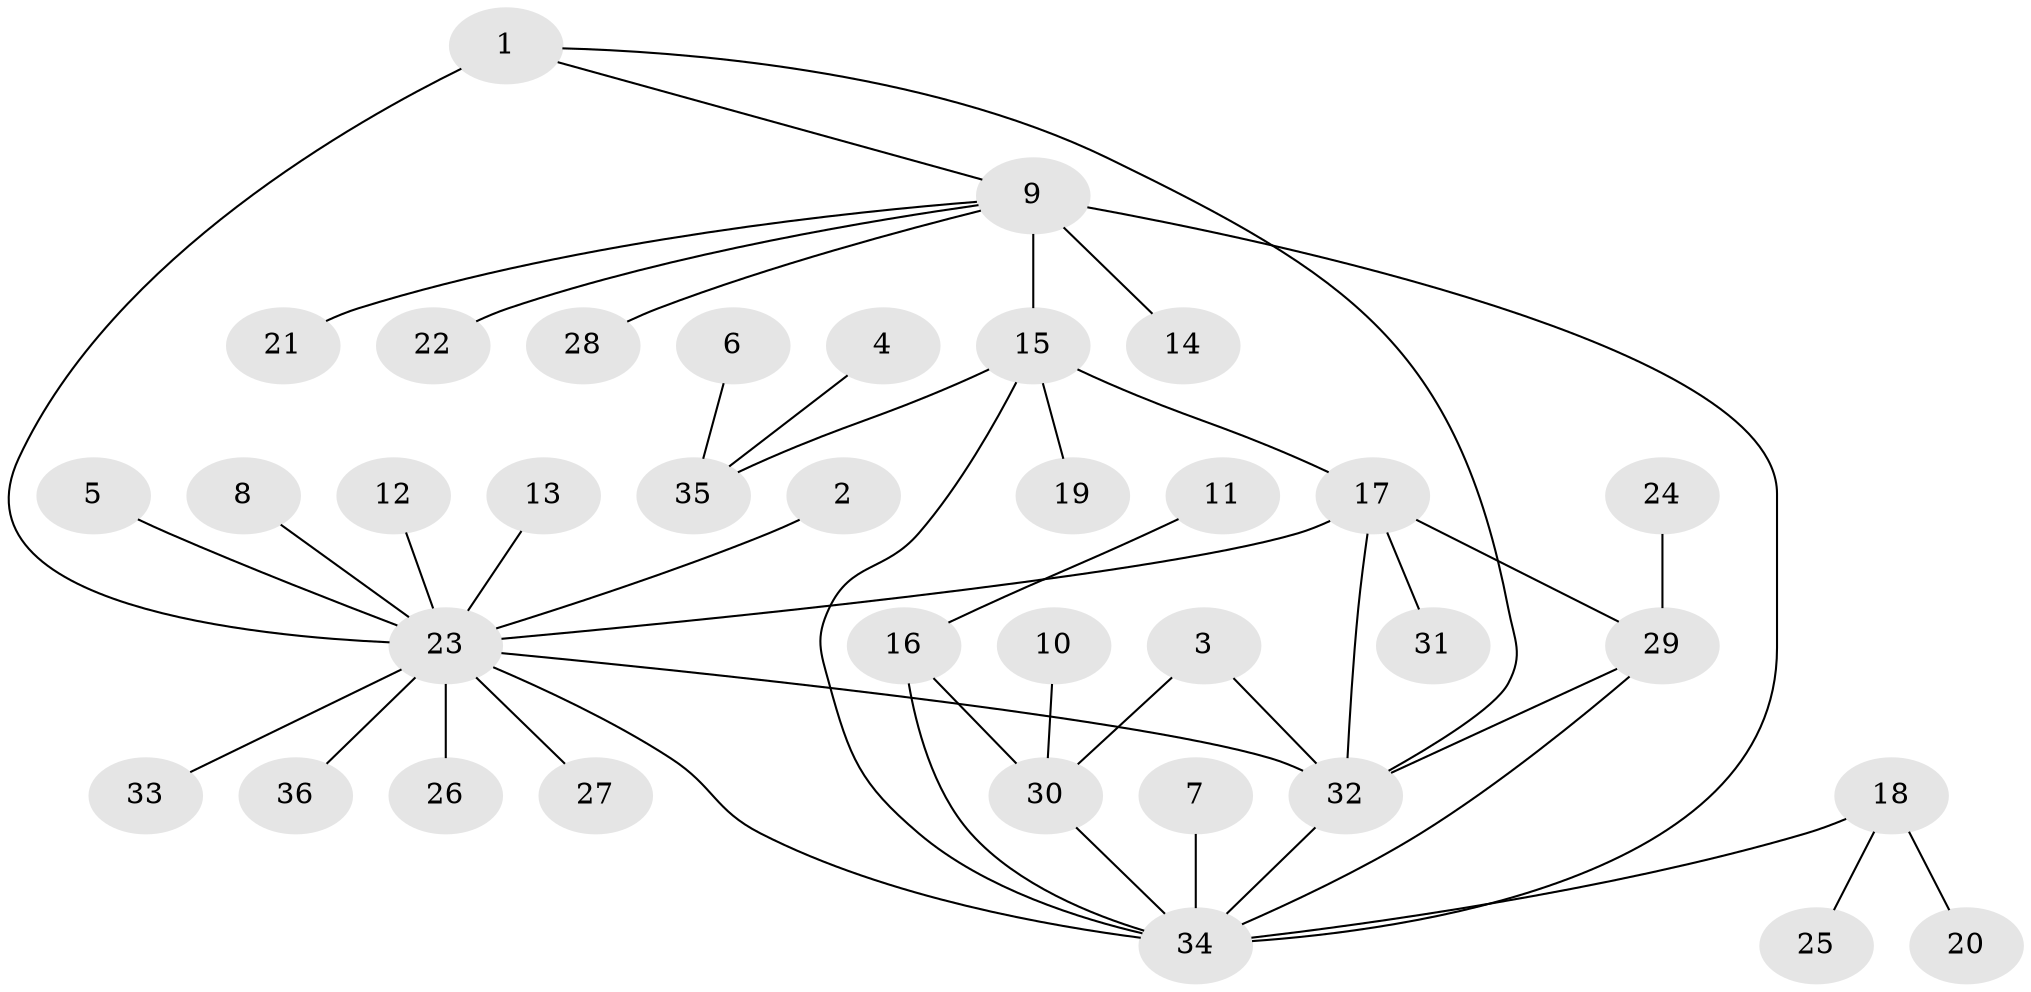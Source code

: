 // original degree distribution, {7: 0.04225352112676056, 6: 0.08450704225352113, 3: 0.08450704225352113, 16: 0.014084507042253521, 8: 0.014084507042253521, 2: 0.19718309859154928, 1: 0.5352112676056338, 5: 0.014084507042253521, 4: 0.014084507042253521}
// Generated by graph-tools (version 1.1) at 2025/50/03/09/25 03:50:37]
// undirected, 36 vertices, 45 edges
graph export_dot {
graph [start="1"]
  node [color=gray90,style=filled];
  1;
  2;
  3;
  4;
  5;
  6;
  7;
  8;
  9;
  10;
  11;
  12;
  13;
  14;
  15;
  16;
  17;
  18;
  19;
  20;
  21;
  22;
  23;
  24;
  25;
  26;
  27;
  28;
  29;
  30;
  31;
  32;
  33;
  34;
  35;
  36;
  1 -- 9 [weight=1.0];
  1 -- 23 [weight=2.0];
  1 -- 32 [weight=1.0];
  2 -- 23 [weight=1.0];
  3 -- 30 [weight=1.0];
  3 -- 32 [weight=1.0];
  4 -- 35 [weight=1.0];
  5 -- 23 [weight=1.0];
  6 -- 35 [weight=1.0];
  7 -- 34 [weight=1.0];
  8 -- 23 [weight=1.0];
  9 -- 14 [weight=1.0];
  9 -- 15 [weight=2.0];
  9 -- 21 [weight=1.0];
  9 -- 22 [weight=1.0];
  9 -- 28 [weight=1.0];
  9 -- 34 [weight=2.0];
  10 -- 30 [weight=1.0];
  11 -- 16 [weight=1.0];
  12 -- 23 [weight=1.0];
  13 -- 23 [weight=1.0];
  15 -- 17 [weight=2.0];
  15 -- 19 [weight=1.0];
  15 -- 34 [weight=1.0];
  15 -- 35 [weight=1.0];
  16 -- 30 [weight=1.0];
  16 -- 34 [weight=2.0];
  17 -- 23 [weight=2.0];
  17 -- 29 [weight=1.0];
  17 -- 31 [weight=1.0];
  17 -- 32 [weight=1.0];
  18 -- 20 [weight=1.0];
  18 -- 25 [weight=1.0];
  18 -- 34 [weight=1.0];
  23 -- 26 [weight=1.0];
  23 -- 27 [weight=1.0];
  23 -- 32 [weight=1.0];
  23 -- 33 [weight=1.0];
  23 -- 34 [weight=1.0];
  23 -- 36 [weight=1.0];
  24 -- 29 [weight=1.0];
  29 -- 32 [weight=1.0];
  29 -- 34 [weight=1.0];
  30 -- 34 [weight=1.0];
  32 -- 34 [weight=1.0];
}
